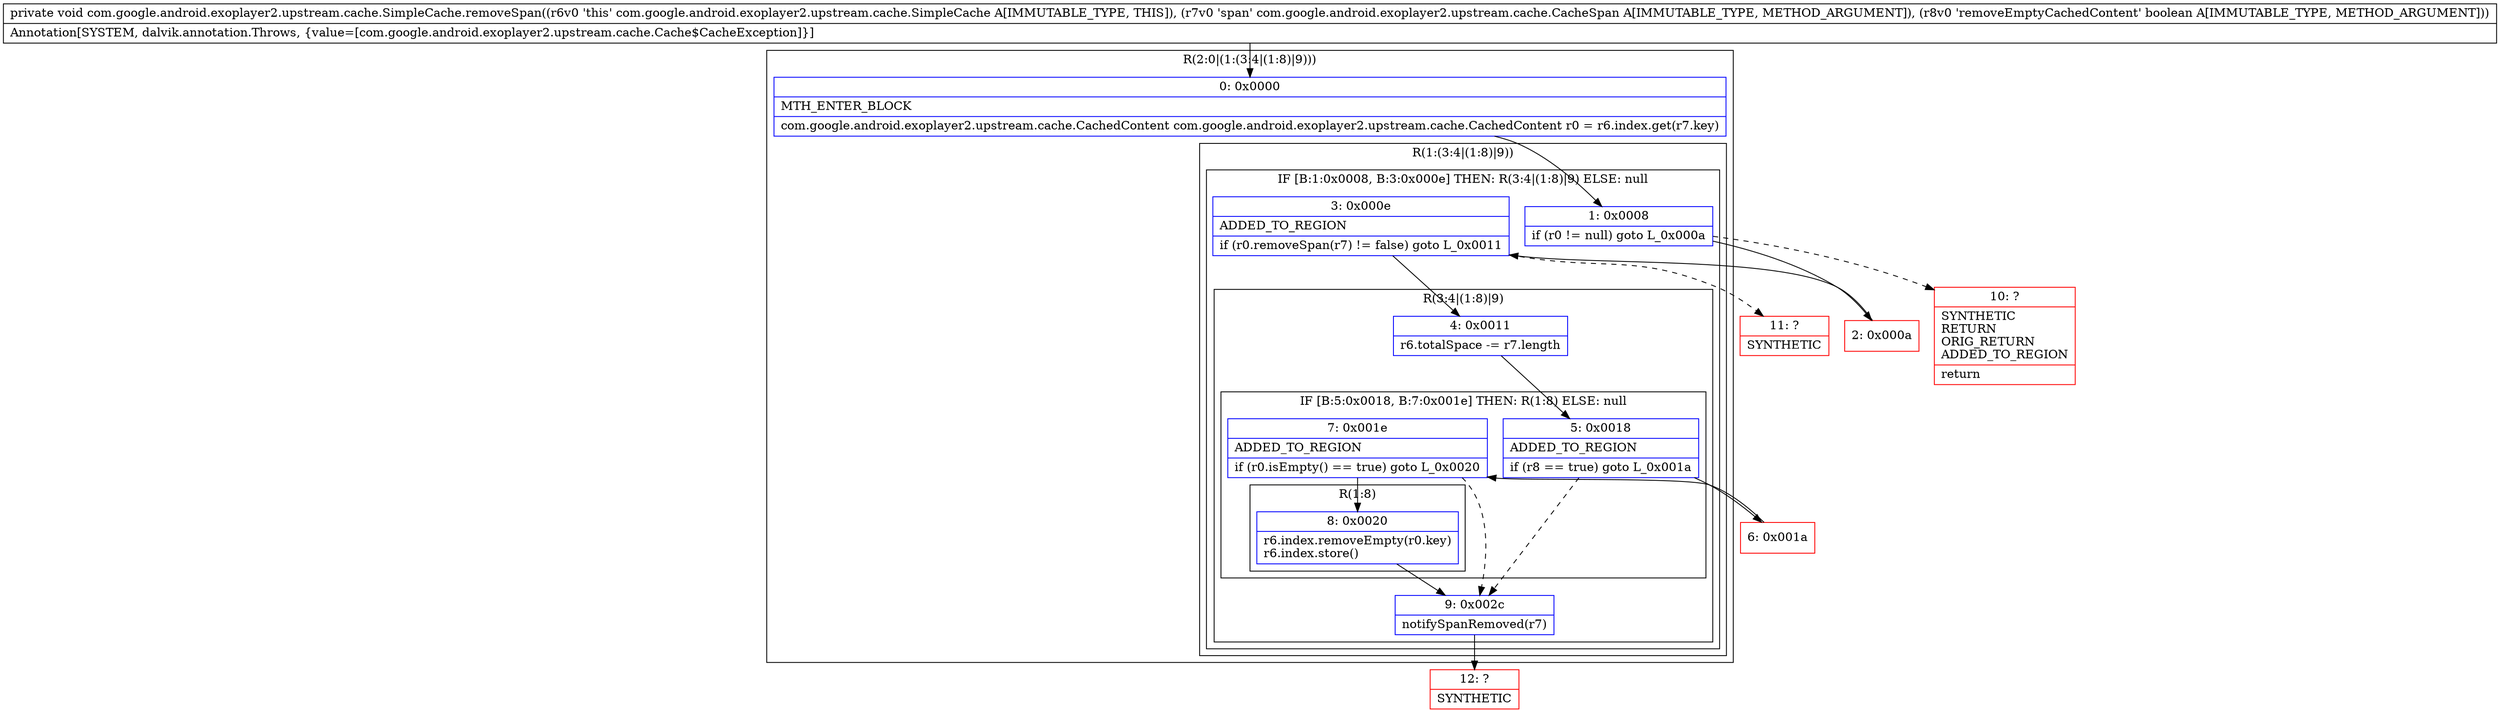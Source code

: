 digraph "CFG forcom.google.android.exoplayer2.upstream.cache.SimpleCache.removeSpan(Lcom\/google\/android\/exoplayer2\/upstream\/cache\/CacheSpan;Z)V" {
subgraph cluster_Region_1475113090 {
label = "R(2:0|(1:(3:4|(1:8)|9)))";
node [shape=record,color=blue];
Node_0 [shape=record,label="{0\:\ 0x0000|MTH_ENTER_BLOCK\l|com.google.android.exoplayer2.upstream.cache.CachedContent com.google.android.exoplayer2.upstream.cache.CachedContent r0 = r6.index.get(r7.key)\l}"];
subgraph cluster_Region_1939013537 {
label = "R(1:(3:4|(1:8)|9))";
node [shape=record,color=blue];
subgraph cluster_IfRegion_590884381 {
label = "IF [B:1:0x0008, B:3:0x000e] THEN: R(3:4|(1:8)|9) ELSE: null";
node [shape=record,color=blue];
Node_1 [shape=record,label="{1\:\ 0x0008|if (r0 != null) goto L_0x000a\l}"];
Node_3 [shape=record,label="{3\:\ 0x000e|ADDED_TO_REGION\l|if (r0.removeSpan(r7) != false) goto L_0x0011\l}"];
subgraph cluster_Region_1484639999 {
label = "R(3:4|(1:8)|9)";
node [shape=record,color=blue];
Node_4 [shape=record,label="{4\:\ 0x0011|r6.totalSpace \-= r7.length\l}"];
subgraph cluster_IfRegion_1185889321 {
label = "IF [B:5:0x0018, B:7:0x001e] THEN: R(1:8) ELSE: null";
node [shape=record,color=blue];
Node_5 [shape=record,label="{5\:\ 0x0018|ADDED_TO_REGION\l|if (r8 == true) goto L_0x001a\l}"];
Node_7 [shape=record,label="{7\:\ 0x001e|ADDED_TO_REGION\l|if (r0.isEmpty() == true) goto L_0x0020\l}"];
subgraph cluster_Region_810186205 {
label = "R(1:8)";
node [shape=record,color=blue];
Node_8 [shape=record,label="{8\:\ 0x0020|r6.index.removeEmpty(r0.key)\lr6.index.store()\l}"];
}
}
Node_9 [shape=record,label="{9\:\ 0x002c|notifySpanRemoved(r7)\l}"];
}
}
}
}
Node_2 [shape=record,color=red,label="{2\:\ 0x000a}"];
Node_6 [shape=record,color=red,label="{6\:\ 0x001a}"];
Node_10 [shape=record,color=red,label="{10\:\ ?|SYNTHETIC\lRETURN\lORIG_RETURN\lADDED_TO_REGION\l|return\l}"];
Node_11 [shape=record,color=red,label="{11\:\ ?|SYNTHETIC\l}"];
Node_12 [shape=record,color=red,label="{12\:\ ?|SYNTHETIC\l}"];
MethodNode[shape=record,label="{private void com.google.android.exoplayer2.upstream.cache.SimpleCache.removeSpan((r6v0 'this' com.google.android.exoplayer2.upstream.cache.SimpleCache A[IMMUTABLE_TYPE, THIS]), (r7v0 'span' com.google.android.exoplayer2.upstream.cache.CacheSpan A[IMMUTABLE_TYPE, METHOD_ARGUMENT]), (r8v0 'removeEmptyCachedContent' boolean A[IMMUTABLE_TYPE, METHOD_ARGUMENT]))  | Annotation[SYSTEM, dalvik.annotation.Throws, \{value=[com.google.android.exoplayer2.upstream.cache.Cache$CacheException]\}]\l}"];
MethodNode -> Node_0;
Node_0 -> Node_1;
Node_1 -> Node_2;
Node_1 -> Node_10[style=dashed];
Node_3 -> Node_4;
Node_3 -> Node_11[style=dashed];
Node_4 -> Node_5;
Node_5 -> Node_6;
Node_5 -> Node_9[style=dashed];
Node_7 -> Node_8;
Node_7 -> Node_9[style=dashed];
Node_8 -> Node_9;
Node_9 -> Node_12;
Node_2 -> Node_3;
Node_6 -> Node_7;
}

